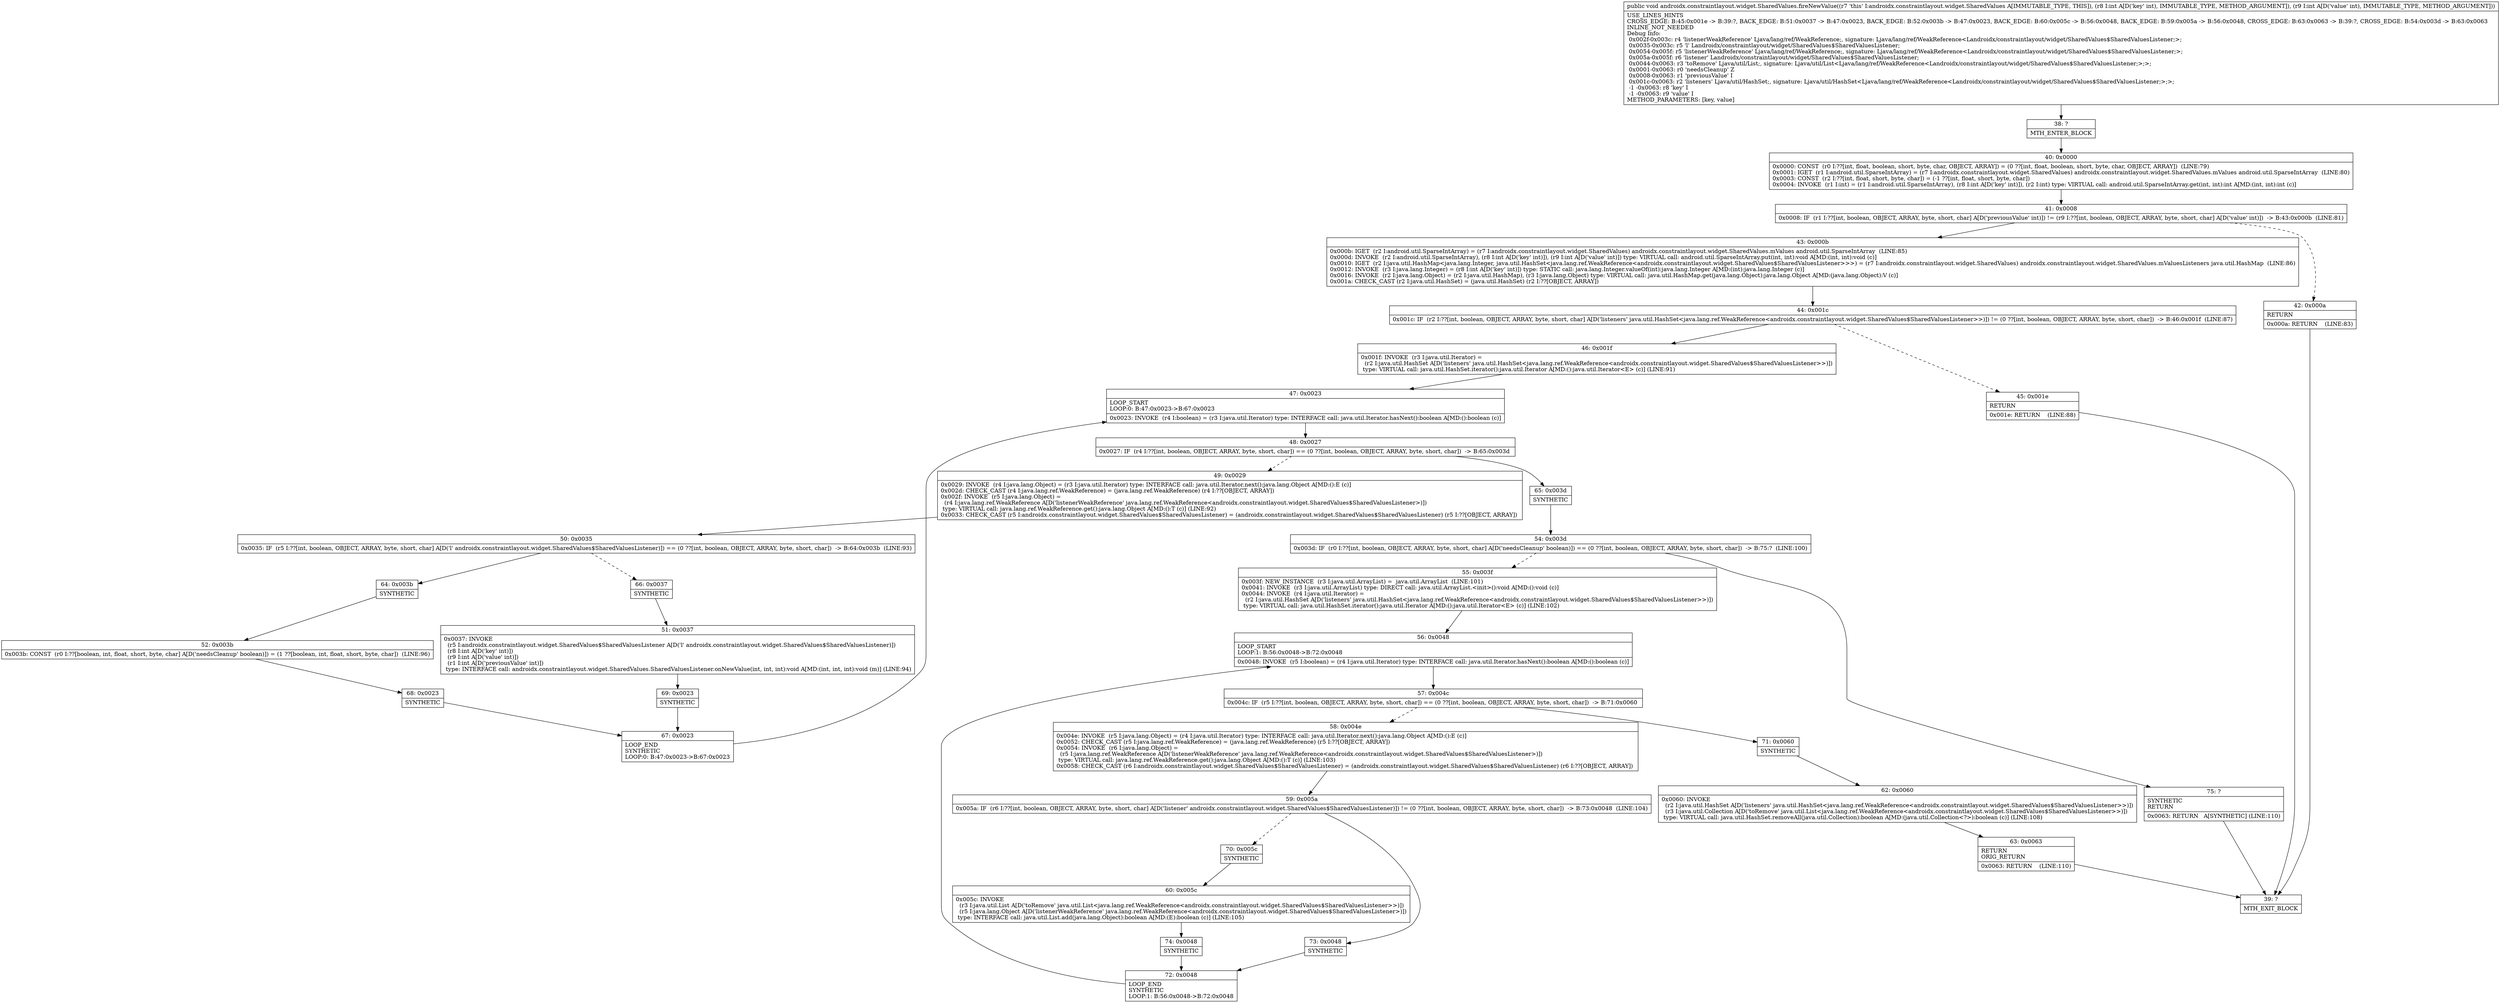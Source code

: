 digraph "CFG forandroidx.constraintlayout.widget.SharedValues.fireNewValue(II)V" {
Node_38 [shape=record,label="{38\:\ ?|MTH_ENTER_BLOCK\l}"];
Node_40 [shape=record,label="{40\:\ 0x0000|0x0000: CONST  (r0 I:??[int, float, boolean, short, byte, char, OBJECT, ARRAY]) = (0 ??[int, float, boolean, short, byte, char, OBJECT, ARRAY])  (LINE:79)\l0x0001: IGET  (r1 I:android.util.SparseIntArray) = (r7 I:androidx.constraintlayout.widget.SharedValues) androidx.constraintlayout.widget.SharedValues.mValues android.util.SparseIntArray  (LINE:80)\l0x0003: CONST  (r2 I:??[int, float, short, byte, char]) = (\-1 ??[int, float, short, byte, char]) \l0x0004: INVOKE  (r1 I:int) = (r1 I:android.util.SparseIntArray), (r8 I:int A[D('key' int)]), (r2 I:int) type: VIRTUAL call: android.util.SparseIntArray.get(int, int):int A[MD:(int, int):int (c)]\l}"];
Node_41 [shape=record,label="{41\:\ 0x0008|0x0008: IF  (r1 I:??[int, boolean, OBJECT, ARRAY, byte, short, char] A[D('previousValue' int)]) != (r9 I:??[int, boolean, OBJECT, ARRAY, byte, short, char] A[D('value' int)])  \-\> B:43:0x000b  (LINE:81)\l}"];
Node_42 [shape=record,label="{42\:\ 0x000a|RETURN\l|0x000a: RETURN    (LINE:83)\l}"];
Node_39 [shape=record,label="{39\:\ ?|MTH_EXIT_BLOCK\l}"];
Node_43 [shape=record,label="{43\:\ 0x000b|0x000b: IGET  (r2 I:android.util.SparseIntArray) = (r7 I:androidx.constraintlayout.widget.SharedValues) androidx.constraintlayout.widget.SharedValues.mValues android.util.SparseIntArray  (LINE:85)\l0x000d: INVOKE  (r2 I:android.util.SparseIntArray), (r8 I:int A[D('key' int)]), (r9 I:int A[D('value' int)]) type: VIRTUAL call: android.util.SparseIntArray.put(int, int):void A[MD:(int, int):void (c)]\l0x0010: IGET  (r2 I:java.util.HashMap\<java.lang.Integer, java.util.HashSet\<java.lang.ref.WeakReference\<androidx.constraintlayout.widget.SharedValues$SharedValuesListener\>\>\>) = (r7 I:androidx.constraintlayout.widget.SharedValues) androidx.constraintlayout.widget.SharedValues.mValuesListeners java.util.HashMap  (LINE:86)\l0x0012: INVOKE  (r3 I:java.lang.Integer) = (r8 I:int A[D('key' int)]) type: STATIC call: java.lang.Integer.valueOf(int):java.lang.Integer A[MD:(int):java.lang.Integer (c)]\l0x0016: INVOKE  (r2 I:java.lang.Object) = (r2 I:java.util.HashMap), (r3 I:java.lang.Object) type: VIRTUAL call: java.util.HashMap.get(java.lang.Object):java.lang.Object A[MD:(java.lang.Object):V (c)]\l0x001a: CHECK_CAST (r2 I:java.util.HashSet) = (java.util.HashSet) (r2 I:??[OBJECT, ARRAY]) \l}"];
Node_44 [shape=record,label="{44\:\ 0x001c|0x001c: IF  (r2 I:??[int, boolean, OBJECT, ARRAY, byte, short, char] A[D('listeners' java.util.HashSet\<java.lang.ref.WeakReference\<androidx.constraintlayout.widget.SharedValues$SharedValuesListener\>\>)]) != (0 ??[int, boolean, OBJECT, ARRAY, byte, short, char])  \-\> B:46:0x001f  (LINE:87)\l}"];
Node_45 [shape=record,label="{45\:\ 0x001e|RETURN\l|0x001e: RETURN    (LINE:88)\l}"];
Node_46 [shape=record,label="{46\:\ 0x001f|0x001f: INVOKE  (r3 I:java.util.Iterator) = \l  (r2 I:java.util.HashSet A[D('listeners' java.util.HashSet\<java.lang.ref.WeakReference\<androidx.constraintlayout.widget.SharedValues$SharedValuesListener\>\>)])\l type: VIRTUAL call: java.util.HashSet.iterator():java.util.Iterator A[MD:():java.util.Iterator\<E\> (c)] (LINE:91)\l}"];
Node_47 [shape=record,label="{47\:\ 0x0023|LOOP_START\lLOOP:0: B:47:0x0023\-\>B:67:0x0023\l|0x0023: INVOKE  (r4 I:boolean) = (r3 I:java.util.Iterator) type: INTERFACE call: java.util.Iterator.hasNext():boolean A[MD:():boolean (c)]\l}"];
Node_48 [shape=record,label="{48\:\ 0x0027|0x0027: IF  (r4 I:??[int, boolean, OBJECT, ARRAY, byte, short, char]) == (0 ??[int, boolean, OBJECT, ARRAY, byte, short, char])  \-\> B:65:0x003d \l}"];
Node_49 [shape=record,label="{49\:\ 0x0029|0x0029: INVOKE  (r4 I:java.lang.Object) = (r3 I:java.util.Iterator) type: INTERFACE call: java.util.Iterator.next():java.lang.Object A[MD:():E (c)]\l0x002d: CHECK_CAST (r4 I:java.lang.ref.WeakReference) = (java.lang.ref.WeakReference) (r4 I:??[OBJECT, ARRAY]) \l0x002f: INVOKE  (r5 I:java.lang.Object) = \l  (r4 I:java.lang.ref.WeakReference A[D('listenerWeakReference' java.lang.ref.WeakReference\<androidx.constraintlayout.widget.SharedValues$SharedValuesListener\>)])\l type: VIRTUAL call: java.lang.ref.WeakReference.get():java.lang.Object A[MD:():T (c)] (LINE:92)\l0x0033: CHECK_CAST (r5 I:androidx.constraintlayout.widget.SharedValues$SharedValuesListener) = (androidx.constraintlayout.widget.SharedValues$SharedValuesListener) (r5 I:??[OBJECT, ARRAY]) \l}"];
Node_50 [shape=record,label="{50\:\ 0x0035|0x0035: IF  (r5 I:??[int, boolean, OBJECT, ARRAY, byte, short, char] A[D('l' androidx.constraintlayout.widget.SharedValues$SharedValuesListener)]) == (0 ??[int, boolean, OBJECT, ARRAY, byte, short, char])  \-\> B:64:0x003b  (LINE:93)\l}"];
Node_64 [shape=record,label="{64\:\ 0x003b|SYNTHETIC\l}"];
Node_52 [shape=record,label="{52\:\ 0x003b|0x003b: CONST  (r0 I:??[boolean, int, float, short, byte, char] A[D('needsCleanup' boolean)]) = (1 ??[boolean, int, float, short, byte, char])  (LINE:96)\l}"];
Node_68 [shape=record,label="{68\:\ 0x0023|SYNTHETIC\l}"];
Node_67 [shape=record,label="{67\:\ 0x0023|LOOP_END\lSYNTHETIC\lLOOP:0: B:47:0x0023\-\>B:67:0x0023\l}"];
Node_66 [shape=record,label="{66\:\ 0x0037|SYNTHETIC\l}"];
Node_51 [shape=record,label="{51\:\ 0x0037|0x0037: INVOKE  \l  (r5 I:androidx.constraintlayout.widget.SharedValues$SharedValuesListener A[D('l' androidx.constraintlayout.widget.SharedValues$SharedValuesListener)])\l  (r8 I:int A[D('key' int)])\l  (r9 I:int A[D('value' int)])\l  (r1 I:int A[D('previousValue' int)])\l type: INTERFACE call: androidx.constraintlayout.widget.SharedValues.SharedValuesListener.onNewValue(int, int, int):void A[MD:(int, int, int):void (m)] (LINE:94)\l}"];
Node_69 [shape=record,label="{69\:\ 0x0023|SYNTHETIC\l}"];
Node_65 [shape=record,label="{65\:\ 0x003d|SYNTHETIC\l}"];
Node_54 [shape=record,label="{54\:\ 0x003d|0x003d: IF  (r0 I:??[int, boolean, OBJECT, ARRAY, byte, short, char] A[D('needsCleanup' boolean)]) == (0 ??[int, boolean, OBJECT, ARRAY, byte, short, char])  \-\> B:75:?  (LINE:100)\l}"];
Node_55 [shape=record,label="{55\:\ 0x003f|0x003f: NEW_INSTANCE  (r3 I:java.util.ArrayList) =  java.util.ArrayList  (LINE:101)\l0x0041: INVOKE  (r3 I:java.util.ArrayList) type: DIRECT call: java.util.ArrayList.\<init\>():void A[MD:():void (c)]\l0x0044: INVOKE  (r4 I:java.util.Iterator) = \l  (r2 I:java.util.HashSet A[D('listeners' java.util.HashSet\<java.lang.ref.WeakReference\<androidx.constraintlayout.widget.SharedValues$SharedValuesListener\>\>)])\l type: VIRTUAL call: java.util.HashSet.iterator():java.util.Iterator A[MD:():java.util.Iterator\<E\> (c)] (LINE:102)\l}"];
Node_56 [shape=record,label="{56\:\ 0x0048|LOOP_START\lLOOP:1: B:56:0x0048\-\>B:72:0x0048\l|0x0048: INVOKE  (r5 I:boolean) = (r4 I:java.util.Iterator) type: INTERFACE call: java.util.Iterator.hasNext():boolean A[MD:():boolean (c)]\l}"];
Node_57 [shape=record,label="{57\:\ 0x004c|0x004c: IF  (r5 I:??[int, boolean, OBJECT, ARRAY, byte, short, char]) == (0 ??[int, boolean, OBJECT, ARRAY, byte, short, char])  \-\> B:71:0x0060 \l}"];
Node_58 [shape=record,label="{58\:\ 0x004e|0x004e: INVOKE  (r5 I:java.lang.Object) = (r4 I:java.util.Iterator) type: INTERFACE call: java.util.Iterator.next():java.lang.Object A[MD:():E (c)]\l0x0052: CHECK_CAST (r5 I:java.lang.ref.WeakReference) = (java.lang.ref.WeakReference) (r5 I:??[OBJECT, ARRAY]) \l0x0054: INVOKE  (r6 I:java.lang.Object) = \l  (r5 I:java.lang.ref.WeakReference A[D('listenerWeakReference' java.lang.ref.WeakReference\<androidx.constraintlayout.widget.SharedValues$SharedValuesListener\>)])\l type: VIRTUAL call: java.lang.ref.WeakReference.get():java.lang.Object A[MD:():T (c)] (LINE:103)\l0x0058: CHECK_CAST (r6 I:androidx.constraintlayout.widget.SharedValues$SharedValuesListener) = (androidx.constraintlayout.widget.SharedValues$SharedValuesListener) (r6 I:??[OBJECT, ARRAY]) \l}"];
Node_59 [shape=record,label="{59\:\ 0x005a|0x005a: IF  (r6 I:??[int, boolean, OBJECT, ARRAY, byte, short, char] A[D('listener' androidx.constraintlayout.widget.SharedValues$SharedValuesListener)]) != (0 ??[int, boolean, OBJECT, ARRAY, byte, short, char])  \-\> B:73:0x0048  (LINE:104)\l}"];
Node_70 [shape=record,label="{70\:\ 0x005c|SYNTHETIC\l}"];
Node_60 [shape=record,label="{60\:\ 0x005c|0x005c: INVOKE  \l  (r3 I:java.util.List A[D('toRemove' java.util.List\<java.lang.ref.WeakReference\<androidx.constraintlayout.widget.SharedValues$SharedValuesListener\>\>)])\l  (r5 I:java.lang.Object A[D('listenerWeakReference' java.lang.ref.WeakReference\<androidx.constraintlayout.widget.SharedValues$SharedValuesListener\>)])\l type: INTERFACE call: java.util.List.add(java.lang.Object):boolean A[MD:(E):boolean (c)] (LINE:105)\l}"];
Node_74 [shape=record,label="{74\:\ 0x0048|SYNTHETIC\l}"];
Node_72 [shape=record,label="{72\:\ 0x0048|LOOP_END\lSYNTHETIC\lLOOP:1: B:56:0x0048\-\>B:72:0x0048\l}"];
Node_73 [shape=record,label="{73\:\ 0x0048|SYNTHETIC\l}"];
Node_71 [shape=record,label="{71\:\ 0x0060|SYNTHETIC\l}"];
Node_62 [shape=record,label="{62\:\ 0x0060|0x0060: INVOKE  \l  (r2 I:java.util.HashSet A[D('listeners' java.util.HashSet\<java.lang.ref.WeakReference\<androidx.constraintlayout.widget.SharedValues$SharedValuesListener\>\>)])\l  (r3 I:java.util.Collection A[D('toRemove' java.util.List\<java.lang.ref.WeakReference\<androidx.constraintlayout.widget.SharedValues$SharedValuesListener\>\>)])\l type: VIRTUAL call: java.util.HashSet.removeAll(java.util.Collection):boolean A[MD:(java.util.Collection\<?\>):boolean (c)] (LINE:108)\l}"];
Node_63 [shape=record,label="{63\:\ 0x0063|RETURN\lORIG_RETURN\l|0x0063: RETURN    (LINE:110)\l}"];
Node_75 [shape=record,label="{75\:\ ?|SYNTHETIC\lRETURN\l|0x0063: RETURN   A[SYNTHETIC] (LINE:110)\l}"];
MethodNode[shape=record,label="{public void androidx.constraintlayout.widget.SharedValues.fireNewValue((r7 'this' I:androidx.constraintlayout.widget.SharedValues A[IMMUTABLE_TYPE, THIS]), (r8 I:int A[D('key' int), IMMUTABLE_TYPE, METHOD_ARGUMENT]), (r9 I:int A[D('value' int), IMMUTABLE_TYPE, METHOD_ARGUMENT]))  | USE_LINES_HINTS\lCROSS_EDGE: B:45:0x001e \-\> B:39:?, BACK_EDGE: B:51:0x0037 \-\> B:47:0x0023, BACK_EDGE: B:52:0x003b \-\> B:47:0x0023, BACK_EDGE: B:60:0x005c \-\> B:56:0x0048, BACK_EDGE: B:59:0x005a \-\> B:56:0x0048, CROSS_EDGE: B:63:0x0063 \-\> B:39:?, CROSS_EDGE: B:54:0x003d \-\> B:63:0x0063\lINLINE_NOT_NEEDED\lDebug Info:\l  0x002f\-0x003c: r4 'listenerWeakReference' Ljava\/lang\/ref\/WeakReference;, signature: Ljava\/lang\/ref\/WeakReference\<Landroidx\/constraintlayout\/widget\/SharedValues$SharedValuesListener;\>;\l  0x0035\-0x003c: r5 'l' Landroidx\/constraintlayout\/widget\/SharedValues$SharedValuesListener;\l  0x0054\-0x005f: r5 'listenerWeakReference' Ljava\/lang\/ref\/WeakReference;, signature: Ljava\/lang\/ref\/WeakReference\<Landroidx\/constraintlayout\/widget\/SharedValues$SharedValuesListener;\>;\l  0x005a\-0x005f: r6 'listener' Landroidx\/constraintlayout\/widget\/SharedValues$SharedValuesListener;\l  0x0044\-0x0063: r3 'toRemove' Ljava\/util\/List;, signature: Ljava\/util\/List\<Ljava\/lang\/ref\/WeakReference\<Landroidx\/constraintlayout\/widget\/SharedValues$SharedValuesListener;\>;\>;\l  0x0001\-0x0063: r0 'needsCleanup' Z\l  0x0008\-0x0063: r1 'previousValue' I\l  0x001c\-0x0063: r2 'listeners' Ljava\/util\/HashSet;, signature: Ljava\/util\/HashSet\<Ljava\/lang\/ref\/WeakReference\<Landroidx\/constraintlayout\/widget\/SharedValues$SharedValuesListener;\>;\>;\l  \-1 \-0x0063: r8 'key' I\l  \-1 \-0x0063: r9 'value' I\lMETHOD_PARAMETERS: [key, value]\l}"];
MethodNode -> Node_38;Node_38 -> Node_40;
Node_40 -> Node_41;
Node_41 -> Node_42[style=dashed];
Node_41 -> Node_43;
Node_42 -> Node_39;
Node_43 -> Node_44;
Node_44 -> Node_45[style=dashed];
Node_44 -> Node_46;
Node_45 -> Node_39;
Node_46 -> Node_47;
Node_47 -> Node_48;
Node_48 -> Node_49[style=dashed];
Node_48 -> Node_65;
Node_49 -> Node_50;
Node_50 -> Node_64;
Node_50 -> Node_66[style=dashed];
Node_64 -> Node_52;
Node_52 -> Node_68;
Node_68 -> Node_67;
Node_67 -> Node_47;
Node_66 -> Node_51;
Node_51 -> Node_69;
Node_69 -> Node_67;
Node_65 -> Node_54;
Node_54 -> Node_55[style=dashed];
Node_54 -> Node_75;
Node_55 -> Node_56;
Node_56 -> Node_57;
Node_57 -> Node_58[style=dashed];
Node_57 -> Node_71;
Node_58 -> Node_59;
Node_59 -> Node_70[style=dashed];
Node_59 -> Node_73;
Node_70 -> Node_60;
Node_60 -> Node_74;
Node_74 -> Node_72;
Node_72 -> Node_56;
Node_73 -> Node_72;
Node_71 -> Node_62;
Node_62 -> Node_63;
Node_63 -> Node_39;
Node_75 -> Node_39;
}

